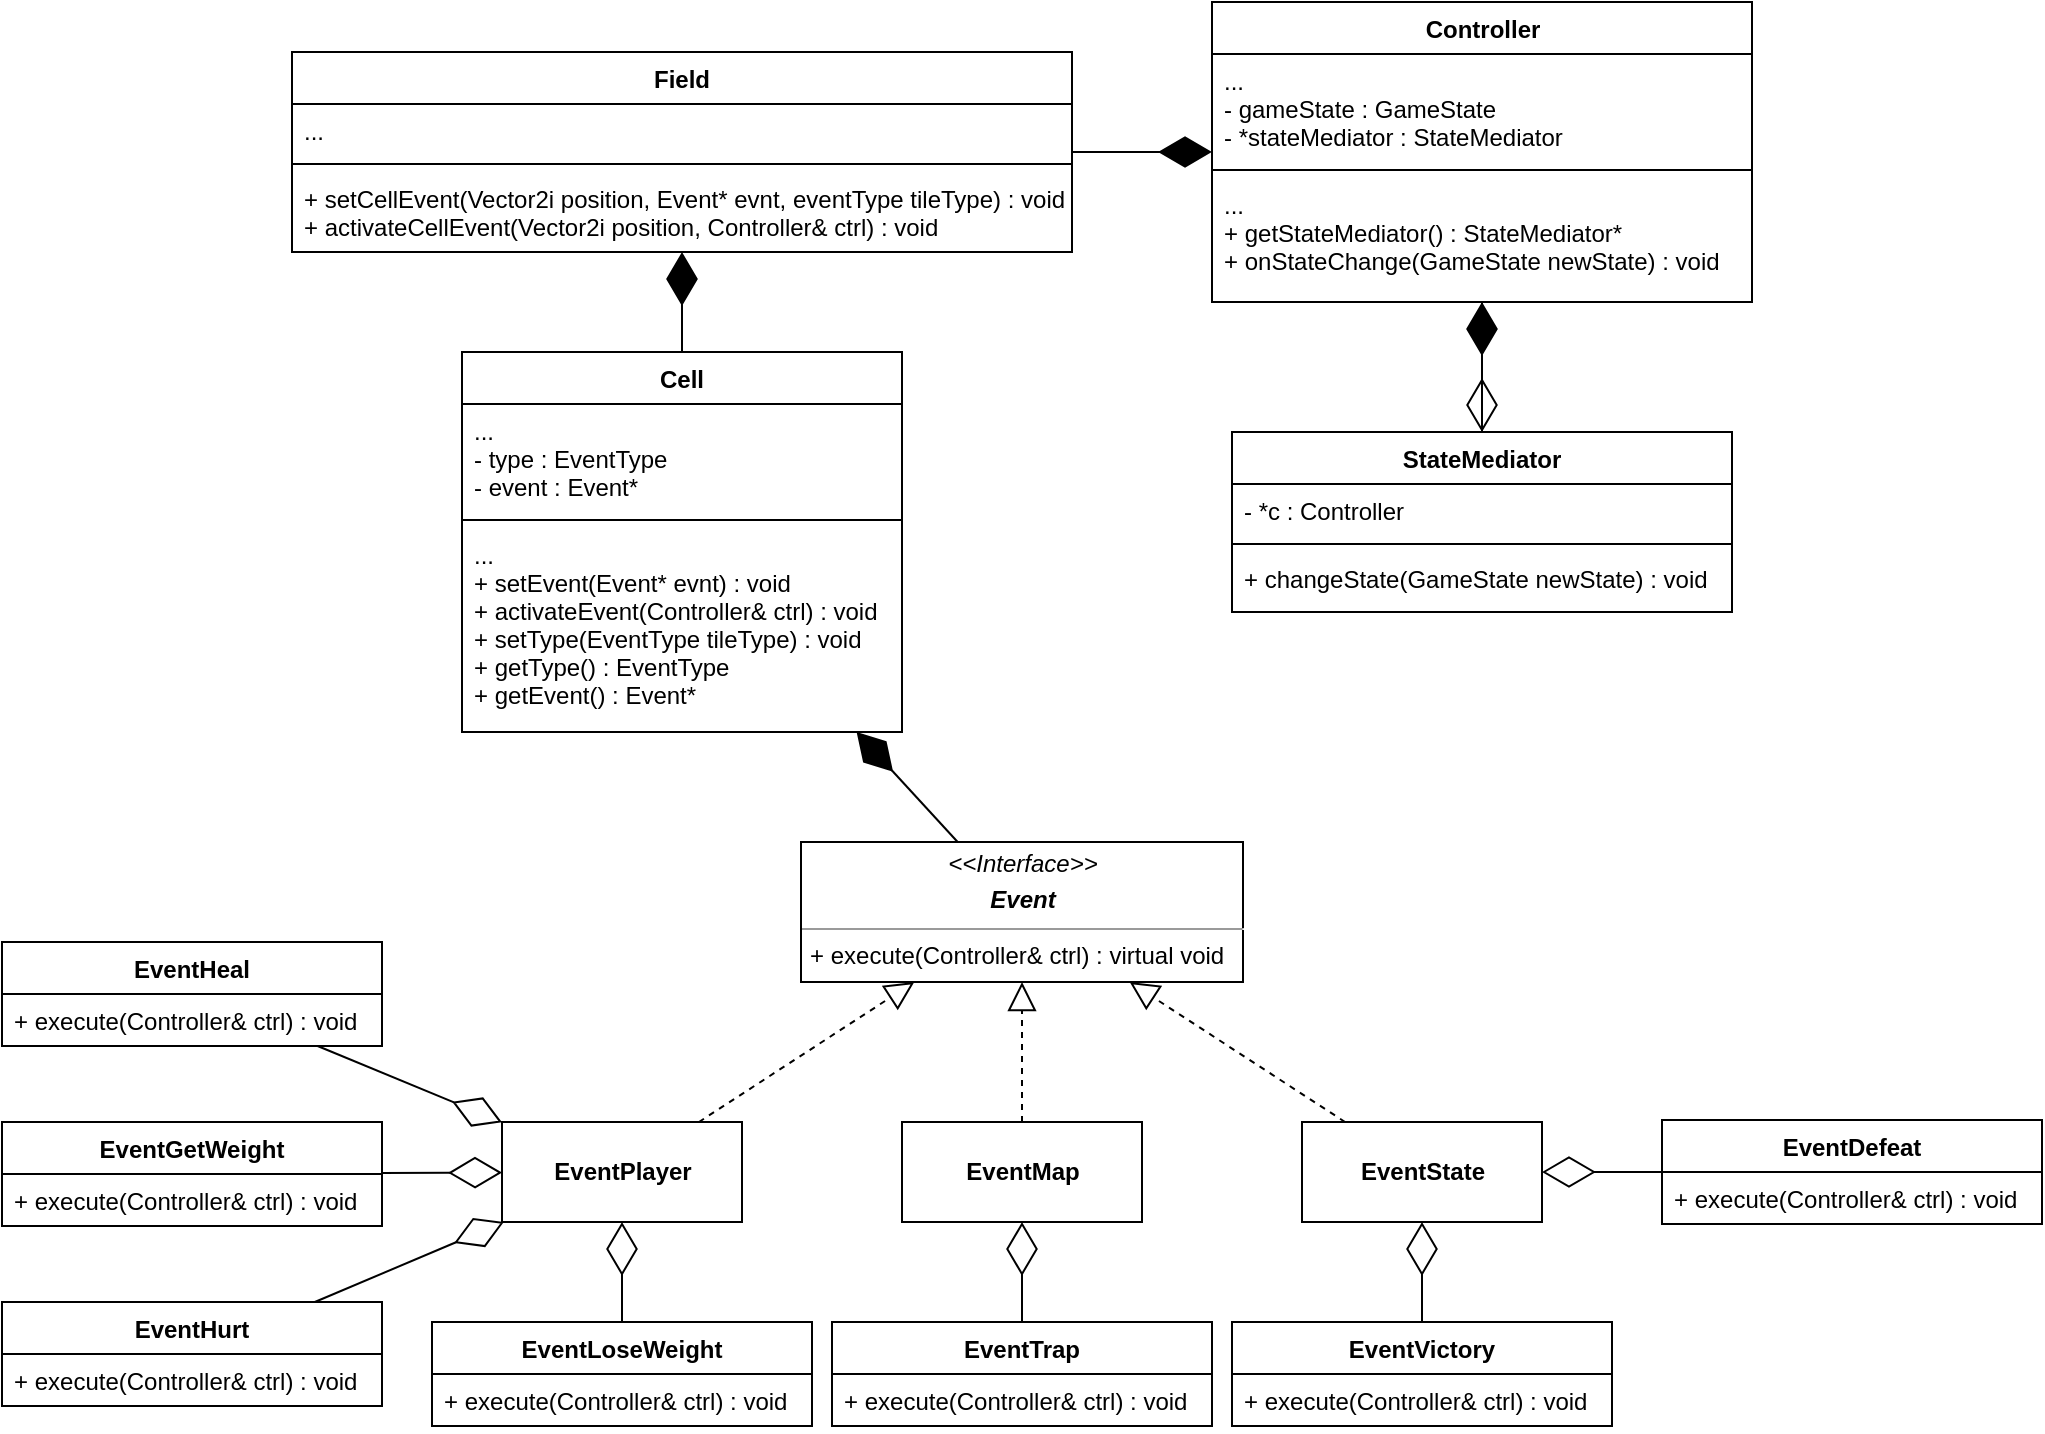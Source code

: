<mxfile version="20.2.3" type="device"><diagram id="C5RBs43oDa-KdzZeNtuy" name="Page-1"><mxGraphModel dx="2125" dy="2030" grid="1" gridSize="10" guides="1" tooltips="1" connect="1" arrows="1" fold="1" page="1" pageScale="1" pageWidth="827" pageHeight="1169" math="0" shadow="0"><root><mxCell id="WIyWlLk6GJQsqaUBKTNV-0"/><mxCell id="WIyWlLk6GJQsqaUBKTNV-1" parent="WIyWlLk6GJQsqaUBKTNV-0"/><mxCell id="kjuiN8Ky2IV3TB85oUKy-0" value="&lt;p style=&quot;margin:0px;margin-top:4px;text-align:center;&quot;&gt;&lt;i&gt;&amp;lt;&amp;lt;Interface&amp;gt;&amp;gt;&lt;/i&gt;&lt;/p&gt;&lt;p style=&quot;margin:0px;margin-top:4px;text-align:center;&quot;&gt;&lt;i style=&quot;background-color: initial;&quot;&gt;&lt;b&gt;Event&lt;/b&gt;&lt;/i&gt;&lt;/p&gt;&lt;hr size=&quot;1&quot;&gt;&lt;p style=&quot;margin:0px;margin-left:4px;&quot;&gt;+ execute(Controller&amp;amp; ctrl) : virtual void&lt;br&gt;&lt;/p&gt;" style="verticalAlign=top;align=left;overflow=fill;fontSize=12;fontFamily=Helvetica;html=1;" parent="WIyWlLk6GJQsqaUBKTNV-1" vertex="1"><mxGeometry x="289.5" y="170" width="221" height="70" as="geometry"/></mxCell><mxCell id="kjuiN8Ky2IV3TB85oUKy-5" value="&lt;b&gt;EventPlayer&lt;/b&gt;" style="html=1;" parent="WIyWlLk6GJQsqaUBKTNV-1" vertex="1"><mxGeometry x="140" y="310" width="120" height="50" as="geometry"/></mxCell><mxCell id="kjuiN8Ky2IV3TB85oUKy-6" value="&lt;b&gt;EventMap&lt;br&gt;&lt;/b&gt;" style="html=1;" parent="WIyWlLk6GJQsqaUBKTNV-1" vertex="1"><mxGeometry x="340" y="310" width="120" height="50" as="geometry"/></mxCell><mxCell id="kjuiN8Ky2IV3TB85oUKy-7" value="&lt;b&gt;EventState&lt;/b&gt;" style="html=1;" parent="WIyWlLk6GJQsqaUBKTNV-1" vertex="1"><mxGeometry x="540" y="310" width="120" height="50" as="geometry"/></mxCell><mxCell id="kjuiN8Ky2IV3TB85oUKy-8" value="" style="endArrow=block;dashed=1;endFill=0;endSize=12;html=1;rounded=0;" parent="WIyWlLk6GJQsqaUBKTNV-1" source="kjuiN8Ky2IV3TB85oUKy-5" target="kjuiN8Ky2IV3TB85oUKy-0" edge="1"><mxGeometry width="160" relative="1" as="geometry"><mxPoint x="300" y="410" as="sourcePoint"/><mxPoint x="460" y="410" as="targetPoint"/></mxGeometry></mxCell><mxCell id="kjuiN8Ky2IV3TB85oUKy-9" value="" style="endArrow=block;dashed=1;endFill=0;endSize=12;html=1;rounded=0;" parent="WIyWlLk6GJQsqaUBKTNV-1" source="kjuiN8Ky2IV3TB85oUKy-6" target="kjuiN8Ky2IV3TB85oUKy-0" edge="1"><mxGeometry width="160" relative="1" as="geometry"><mxPoint x="248.462" y="320" as="sourcePoint"/><mxPoint x="356.154" y="250" as="targetPoint"/></mxGeometry></mxCell><mxCell id="kjuiN8Ky2IV3TB85oUKy-10" value="" style="endArrow=block;dashed=1;endFill=0;endSize=12;html=1;rounded=0;" parent="WIyWlLk6GJQsqaUBKTNV-1" source="kjuiN8Ky2IV3TB85oUKy-7" target="kjuiN8Ky2IV3TB85oUKy-0" edge="1"><mxGeometry width="160" relative="1" as="geometry"><mxPoint x="258.462" y="330" as="sourcePoint"/><mxPoint x="366.154" y="260" as="targetPoint"/></mxGeometry></mxCell><mxCell id="kjuiN8Ky2IV3TB85oUKy-11" value="EventHeal" style="swimlane;fontStyle=1;align=center;verticalAlign=top;childLayout=stackLayout;horizontal=1;startSize=26;horizontalStack=0;resizeParent=1;resizeParentMax=0;resizeLast=0;collapsible=1;marginBottom=0;" parent="WIyWlLk6GJQsqaUBKTNV-1" vertex="1"><mxGeometry x="-110" y="220" width="190" height="52" as="geometry"/></mxCell><mxCell id="kjuiN8Ky2IV3TB85oUKy-12" value="+ execute(Controller&amp; ctrl) : void" style="text;strokeColor=none;fillColor=none;align=left;verticalAlign=top;spacingLeft=4;spacingRight=4;overflow=hidden;rotatable=0;points=[[0,0.5],[1,0.5]];portConstraint=eastwest;" parent="kjuiN8Ky2IV3TB85oUKy-11" vertex="1"><mxGeometry y="26" width="190" height="26" as="geometry"/></mxCell><mxCell id="kjuiN8Ky2IV3TB85oUKy-15" value="EventHurt&#10;" style="swimlane;fontStyle=1;align=center;verticalAlign=top;childLayout=stackLayout;horizontal=1;startSize=26;horizontalStack=0;resizeParent=1;resizeParentMax=0;resizeLast=0;collapsible=1;marginBottom=0;" parent="WIyWlLk6GJQsqaUBKTNV-1" vertex="1"><mxGeometry x="-110" y="400" width="190" height="52" as="geometry"/></mxCell><mxCell id="kjuiN8Ky2IV3TB85oUKy-16" value="+ execute(Controller&amp; ctrl) : void" style="text;strokeColor=none;fillColor=none;align=left;verticalAlign=top;spacingLeft=4;spacingRight=4;overflow=hidden;rotatable=0;points=[[0,0.5],[1,0.5]];portConstraint=eastwest;" parent="kjuiN8Ky2IV3TB85oUKy-15" vertex="1"><mxGeometry y="26" width="190" height="26" as="geometry"/></mxCell><mxCell id="kjuiN8Ky2IV3TB85oUKy-17" value="EventGetWeight&#10;" style="swimlane;fontStyle=1;align=center;verticalAlign=top;childLayout=stackLayout;horizontal=1;startSize=26;horizontalStack=0;resizeParent=1;resizeParentMax=0;resizeLast=0;collapsible=1;marginBottom=0;" parent="WIyWlLk6GJQsqaUBKTNV-1" vertex="1"><mxGeometry x="-110" y="310" width="190" height="52" as="geometry"/></mxCell><mxCell id="kjuiN8Ky2IV3TB85oUKy-18" value="+ execute(Controller&amp; ctrl) : void" style="text;strokeColor=none;fillColor=none;align=left;verticalAlign=top;spacingLeft=4;spacingRight=4;overflow=hidden;rotatable=0;points=[[0,0.5],[1,0.5]];portConstraint=eastwest;" parent="kjuiN8Ky2IV3TB85oUKy-17" vertex="1"><mxGeometry y="26" width="190" height="26" as="geometry"/></mxCell><mxCell id="kjuiN8Ky2IV3TB85oUKy-19" value="EventLoseWeight" style="swimlane;fontStyle=1;align=center;verticalAlign=top;childLayout=stackLayout;horizontal=1;startSize=26;horizontalStack=0;resizeParent=1;resizeParentMax=0;resizeLast=0;collapsible=1;marginBottom=0;" parent="WIyWlLk6GJQsqaUBKTNV-1" vertex="1"><mxGeometry x="105" y="410" width="190" height="52" as="geometry"/></mxCell><mxCell id="kjuiN8Ky2IV3TB85oUKy-20" value="+ execute(Controller&amp; ctrl) : void" style="text;strokeColor=none;fillColor=none;align=left;verticalAlign=top;spacingLeft=4;spacingRight=4;overflow=hidden;rotatable=0;points=[[0,0.5],[1,0.5]];portConstraint=eastwest;" parent="kjuiN8Ky2IV3TB85oUKy-19" vertex="1"><mxGeometry y="26" width="190" height="26" as="geometry"/></mxCell><mxCell id="kjuiN8Ky2IV3TB85oUKy-21" value="" style="endArrow=diamondThin;endFill=0;endSize=24;html=1;rounded=0;" parent="WIyWlLk6GJQsqaUBKTNV-1" source="kjuiN8Ky2IV3TB85oUKy-19" target="kjuiN8Ky2IV3TB85oUKy-5" edge="1"><mxGeometry width="160" relative="1" as="geometry"><mxPoint x="300" y="410" as="sourcePoint"/><mxPoint x="460" y="410" as="targetPoint"/></mxGeometry></mxCell><mxCell id="kjuiN8Ky2IV3TB85oUKy-22" value="" style="endArrow=diamondThin;endFill=0;endSize=24;html=1;rounded=0;" parent="WIyWlLk6GJQsqaUBKTNV-1" source="kjuiN8Ky2IV3TB85oUKy-15" target="kjuiN8Ky2IV3TB85oUKy-5" edge="1"><mxGeometry width="160" relative="1" as="geometry"><mxPoint x="180.028" y="500" as="sourcePoint"/><mxPoint x="205.166" y="370" as="targetPoint"/></mxGeometry></mxCell><mxCell id="kjuiN8Ky2IV3TB85oUKy-23" value="" style="endArrow=diamondThin;endFill=0;endSize=24;html=1;rounded=0;" parent="WIyWlLk6GJQsqaUBKTNV-1" source="kjuiN8Ky2IV3TB85oUKy-17" target="kjuiN8Ky2IV3TB85oUKy-5" edge="1"><mxGeometry width="160" relative="1" as="geometry"><mxPoint x="190.028" y="510" as="sourcePoint"/><mxPoint x="215.166" y="380" as="targetPoint"/></mxGeometry></mxCell><mxCell id="kjuiN8Ky2IV3TB85oUKy-24" value="" style="endArrow=diamondThin;endFill=0;endSize=24;html=1;rounded=0;" parent="WIyWlLk6GJQsqaUBKTNV-1" source="kjuiN8Ky2IV3TB85oUKy-11" target="kjuiN8Ky2IV3TB85oUKy-5" edge="1"><mxGeometry width="160" relative="1" as="geometry"><mxPoint x="200.028" y="520" as="sourcePoint"/><mxPoint x="225.166" y="390" as="targetPoint"/></mxGeometry></mxCell><mxCell id="kjuiN8Ky2IV3TB85oUKy-25" value="EventTrap" style="swimlane;fontStyle=1;align=center;verticalAlign=top;childLayout=stackLayout;horizontal=1;startSize=26;horizontalStack=0;resizeParent=1;resizeParentMax=0;resizeLast=0;collapsible=1;marginBottom=0;" parent="WIyWlLk6GJQsqaUBKTNV-1" vertex="1"><mxGeometry x="305" y="410" width="190" height="52" as="geometry"/></mxCell><mxCell id="kjuiN8Ky2IV3TB85oUKy-26" value="+ execute(Controller&amp; ctrl) : void" style="text;strokeColor=none;fillColor=none;align=left;verticalAlign=top;spacingLeft=4;spacingRight=4;overflow=hidden;rotatable=0;points=[[0,0.5],[1,0.5]];portConstraint=eastwest;" parent="kjuiN8Ky2IV3TB85oUKy-25" vertex="1"><mxGeometry y="26" width="190" height="26" as="geometry"/></mxCell><mxCell id="kjuiN8Ky2IV3TB85oUKy-27" value="" style="endArrow=diamondThin;endFill=0;endSize=24;html=1;rounded=0;" parent="WIyWlLk6GJQsqaUBKTNV-1" source="kjuiN8Ky2IV3TB85oUKy-25" target="kjuiN8Ky2IV3TB85oUKy-6" edge="1"><mxGeometry width="160" relative="1" as="geometry"><mxPoint x="94.392" y="500" as="sourcePoint"/><mxPoint x="191.354" y="370" as="targetPoint"/></mxGeometry></mxCell><mxCell id="kjuiN8Ky2IV3TB85oUKy-28" value="EventVictory" style="swimlane;fontStyle=1;align=center;verticalAlign=top;childLayout=stackLayout;horizontal=1;startSize=26;horizontalStack=0;resizeParent=1;resizeParentMax=0;resizeLast=0;collapsible=1;marginBottom=0;" parent="WIyWlLk6GJQsqaUBKTNV-1" vertex="1"><mxGeometry x="505" y="410" width="190" height="52" as="geometry"/></mxCell><mxCell id="kjuiN8Ky2IV3TB85oUKy-29" value="+ execute(Controller&amp; ctrl) : void" style="text;strokeColor=none;fillColor=none;align=left;verticalAlign=top;spacingLeft=4;spacingRight=4;overflow=hidden;rotatable=0;points=[[0,0.5],[1,0.5]];portConstraint=eastwest;" parent="kjuiN8Ky2IV3TB85oUKy-28" vertex="1"><mxGeometry y="26" width="190" height="26" as="geometry"/></mxCell><mxCell id="kjuiN8Ky2IV3TB85oUKy-30" value="" style="endArrow=diamondThin;endFill=0;endSize=24;html=1;rounded=0;" parent="WIyWlLk6GJQsqaUBKTNV-1" source="kjuiN8Ky2IV3TB85oUKy-28" target="kjuiN8Ky2IV3TB85oUKy-7" edge="1"><mxGeometry width="160" relative="1" as="geometry"><mxPoint x="410" y="420" as="sourcePoint"/><mxPoint x="410" y="370" as="targetPoint"/></mxGeometry></mxCell><mxCell id="kjuiN8Ky2IV3TB85oUKy-31" value="EventDefeat" style="swimlane;fontStyle=1;align=center;verticalAlign=top;childLayout=stackLayout;horizontal=1;startSize=26;horizontalStack=0;resizeParent=1;resizeParentMax=0;resizeLast=0;collapsible=1;marginBottom=0;" parent="WIyWlLk6GJQsqaUBKTNV-1" vertex="1"><mxGeometry x="720" y="309" width="190" height="52" as="geometry"/></mxCell><mxCell id="kjuiN8Ky2IV3TB85oUKy-32" value="+ execute(Controller&amp; ctrl) : void" style="text;strokeColor=none;fillColor=none;align=left;verticalAlign=top;spacingLeft=4;spacingRight=4;overflow=hidden;rotatable=0;points=[[0,0.5],[1,0.5]];portConstraint=eastwest;" parent="kjuiN8Ky2IV3TB85oUKy-31" vertex="1"><mxGeometry y="26" width="190" height="26" as="geometry"/></mxCell><mxCell id="kjuiN8Ky2IV3TB85oUKy-33" value="" style="endArrow=diamondThin;endFill=0;endSize=24;html=1;rounded=0;" parent="WIyWlLk6GJQsqaUBKTNV-1" source="kjuiN8Ky2IV3TB85oUKy-31" target="kjuiN8Ky2IV3TB85oUKy-7" edge="1"><mxGeometry width="160" relative="1" as="geometry"><mxPoint x="610" y="420" as="sourcePoint"/><mxPoint x="610" y="370" as="targetPoint"/></mxGeometry></mxCell><mxCell id="kjuiN8Ky2IV3TB85oUKy-34" value="Field" style="swimlane;fontStyle=1;align=center;verticalAlign=top;childLayout=stackLayout;horizontal=1;startSize=26;horizontalStack=0;resizeParent=1;resizeParentMax=0;resizeLast=0;collapsible=1;marginBottom=0;" parent="WIyWlLk6GJQsqaUBKTNV-1" vertex="1"><mxGeometry x="35" y="-225" width="390" height="100" as="geometry"/></mxCell><mxCell id="kjuiN8Ky2IV3TB85oUKy-35" value="..." style="text;strokeColor=none;fillColor=none;align=left;verticalAlign=top;spacingLeft=4;spacingRight=4;overflow=hidden;rotatable=0;points=[[0,0.5],[1,0.5]];portConstraint=eastwest;" parent="kjuiN8Ky2IV3TB85oUKy-34" vertex="1"><mxGeometry y="26" width="390" height="26" as="geometry"/></mxCell><mxCell id="kjuiN8Ky2IV3TB85oUKy-36" value="" style="line;strokeWidth=1;fillColor=none;align=left;verticalAlign=middle;spacingTop=-1;spacingLeft=3;spacingRight=3;rotatable=0;labelPosition=right;points=[];portConstraint=eastwest;" parent="kjuiN8Ky2IV3TB85oUKy-34" vertex="1"><mxGeometry y="52" width="390" height="8" as="geometry"/></mxCell><mxCell id="kjuiN8Ky2IV3TB85oUKy-37" value="+ setCellEvent(Vector2i position, Event* evnt, eventType tileType) : void&lt;br&gt;+ activateCellEvent(Vector2i position, Controller&amp;amp; ctrl) : void" style="text;strokeColor=none;fillColor=none;align=left;verticalAlign=top;spacingLeft=4;spacingRight=4;overflow=hidden;rotatable=0;points=[[0,0.5],[1,0.5]];portConstraint=eastwest;html=1;" parent="kjuiN8Ky2IV3TB85oUKy-34" vertex="1"><mxGeometry y="60" width="390" height="40" as="geometry"/></mxCell><mxCell id="kjuiN8Ky2IV3TB85oUKy-38" value="Controller" style="swimlane;fontStyle=1;align=center;verticalAlign=top;childLayout=stackLayout;horizontal=1;startSize=26;horizontalStack=0;resizeParent=1;resizeParentMax=0;resizeLast=0;collapsible=1;marginBottom=0;html=1;" parent="WIyWlLk6GJQsqaUBKTNV-1" vertex="1"><mxGeometry x="495" y="-250" width="270" height="150" as="geometry"/></mxCell><mxCell id="kjuiN8Ky2IV3TB85oUKy-39" value="...&#10;- gameState : GameState&#10;- *stateMediator : StateMediator" style="text;strokeColor=none;fillColor=none;align=left;verticalAlign=top;spacingLeft=4;spacingRight=4;overflow=hidden;rotatable=0;points=[[0,0.5],[1,0.5]];portConstraint=eastwest;" parent="kjuiN8Ky2IV3TB85oUKy-38" vertex="1"><mxGeometry y="26" width="270" height="54" as="geometry"/></mxCell><mxCell id="kjuiN8Ky2IV3TB85oUKy-40" value="" style="line;strokeWidth=1;fillColor=none;align=left;verticalAlign=middle;spacingTop=-1;spacingLeft=3;spacingRight=3;rotatable=0;labelPosition=right;points=[];portConstraint=eastwest;html=1;" parent="kjuiN8Ky2IV3TB85oUKy-38" vertex="1"><mxGeometry y="80" width="270" height="8" as="geometry"/></mxCell><mxCell id="kjuiN8Ky2IV3TB85oUKy-41" value="...&#10;+ getStateMediator() : StateMediator* &#10;+ onStateChange(GameState newState) : void" style="text;strokeColor=none;fillColor=none;align=left;verticalAlign=top;spacingLeft=4;spacingRight=4;overflow=hidden;rotatable=0;points=[[0,0.5],[1,0.5]];portConstraint=eastwest;" parent="kjuiN8Ky2IV3TB85oUKy-38" vertex="1"><mxGeometry y="88" width="270" height="62" as="geometry"/></mxCell><mxCell id="kjuiN8Ky2IV3TB85oUKy-42" value="StateMediator" style="swimlane;fontStyle=1;align=center;verticalAlign=top;childLayout=stackLayout;horizontal=1;startSize=26;horizontalStack=0;resizeParent=1;resizeParentMax=0;resizeLast=0;collapsible=1;marginBottom=0;html=0;" parent="WIyWlLk6GJQsqaUBKTNV-1" vertex="1"><mxGeometry x="505" y="-35" width="250" height="90" as="geometry"/></mxCell><mxCell id="kjuiN8Ky2IV3TB85oUKy-43" value="- *c : Controller" style="text;strokeColor=none;fillColor=none;align=left;verticalAlign=top;spacingLeft=4;spacingRight=4;overflow=hidden;rotatable=0;points=[[0,0.5],[1,0.5]];portConstraint=eastwest;html=0;" parent="kjuiN8Ky2IV3TB85oUKy-42" vertex="1"><mxGeometry y="26" width="250" height="26" as="geometry"/></mxCell><mxCell id="kjuiN8Ky2IV3TB85oUKy-44" value="" style="line;strokeWidth=1;fillColor=none;align=left;verticalAlign=middle;spacingTop=-1;spacingLeft=3;spacingRight=3;rotatable=0;labelPosition=right;points=[];portConstraint=eastwest;html=0;" parent="kjuiN8Ky2IV3TB85oUKy-42" vertex="1"><mxGeometry y="52" width="250" height="8" as="geometry"/></mxCell><mxCell id="kjuiN8Ky2IV3TB85oUKy-45" value="+ changeState(GameState newState) : void" style="text;strokeColor=none;fillColor=none;align=left;verticalAlign=top;spacingLeft=4;spacingRight=4;overflow=hidden;rotatable=0;points=[[0,0.5],[1,0.5]];portConstraint=eastwest;html=0;" parent="kjuiN8Ky2IV3TB85oUKy-42" vertex="1"><mxGeometry y="60" width="250" height="30" as="geometry"/></mxCell><mxCell id="kjuiN8Ky2IV3TB85oUKy-46" value="" style="endArrow=diamondThin;endFill=0;endSize=24;html=1;rounded=0;" parent="WIyWlLk6GJQsqaUBKTNV-1" source="kjuiN8Ky2IV3TB85oUKy-38" target="kjuiN8Ky2IV3TB85oUKy-42" edge="1"><mxGeometry width="160" relative="1" as="geometry"><mxPoint x="785" y="-425" as="sourcePoint"/><mxPoint x="945" y="-425" as="targetPoint"/></mxGeometry></mxCell><mxCell id="kjuiN8Ky2IV3TB85oUKy-47" value="" style="endArrow=diamondThin;endFill=1;endSize=24;html=1;rounded=0;" parent="WIyWlLk6GJQsqaUBKTNV-1" source="kjuiN8Ky2IV3TB85oUKy-42" target="kjuiN8Ky2IV3TB85oUKy-38" edge="1"><mxGeometry width="160" relative="1" as="geometry"><mxPoint x="785" y="-425" as="sourcePoint"/><mxPoint x="945" y="-425" as="targetPoint"/></mxGeometry></mxCell><mxCell id="kjuiN8Ky2IV3TB85oUKy-48" value="Cell" style="swimlane;fontStyle=1;align=center;verticalAlign=top;childLayout=stackLayout;horizontal=1;startSize=26;horizontalStack=0;resizeParent=1;resizeParentMax=0;resizeLast=0;collapsible=1;marginBottom=0;html=0;" parent="WIyWlLk6GJQsqaUBKTNV-1" vertex="1"><mxGeometry x="120" y="-75" width="220" height="190" as="geometry"/></mxCell><mxCell id="kjuiN8Ky2IV3TB85oUKy-49" value="...&#10;- type : EventType&#10;- event : Event*" style="text;strokeColor=none;fillColor=none;align=left;verticalAlign=top;spacingLeft=4;spacingRight=4;overflow=hidden;rotatable=0;points=[[0,0.5],[1,0.5]];portConstraint=eastwest;html=0;" parent="kjuiN8Ky2IV3TB85oUKy-48" vertex="1"><mxGeometry y="26" width="220" height="54" as="geometry"/></mxCell><mxCell id="kjuiN8Ky2IV3TB85oUKy-50" value="" style="line;strokeWidth=1;fillColor=none;align=left;verticalAlign=middle;spacingTop=-1;spacingLeft=3;spacingRight=3;rotatable=0;labelPosition=right;points=[];portConstraint=eastwest;html=0;" parent="kjuiN8Ky2IV3TB85oUKy-48" vertex="1"><mxGeometry y="80" width="220" height="8" as="geometry"/></mxCell><mxCell id="kjuiN8Ky2IV3TB85oUKy-51" value="...&#10;+ setEvent(Event* evnt) : void&#10;+ activateEvent(Controller&amp; ctrl) : void&#10;+ setType(EventType tileType) : void&#10;+ getType() : EventType&#10;+ getEvent() : Event*" style="text;strokeColor=none;fillColor=none;align=left;verticalAlign=top;spacingLeft=4;spacingRight=4;overflow=hidden;rotatable=0;points=[[0,0.5],[1,0.5]];portConstraint=eastwest;html=0;" parent="kjuiN8Ky2IV3TB85oUKy-48" vertex="1"><mxGeometry y="88" width="220" height="102" as="geometry"/></mxCell><mxCell id="kjuiN8Ky2IV3TB85oUKy-52" value="" style="endArrow=diamondThin;endFill=1;endSize=24;html=1;rounded=0;" parent="WIyWlLk6GJQsqaUBKTNV-1" source="kjuiN8Ky2IV3TB85oUKy-48" target="kjuiN8Ky2IV3TB85oUKy-34" edge="1"><mxGeometry width="160" relative="1" as="geometry"><mxPoint x="475" y="-325" as="sourcePoint"/><mxPoint x="635" y="-325" as="targetPoint"/></mxGeometry></mxCell><mxCell id="kjuiN8Ky2IV3TB85oUKy-53" value="" style="endArrow=diamondThin;endFill=1;endSize=24;html=1;rounded=0;" parent="WIyWlLk6GJQsqaUBKTNV-1" source="kjuiN8Ky2IV3TB85oUKy-34" target="kjuiN8Ky2IV3TB85oUKy-38" edge="1"><mxGeometry width="160" relative="1" as="geometry"><mxPoint x="475" y="-325" as="sourcePoint"/><mxPoint x="925" y="-555" as="targetPoint"/></mxGeometry></mxCell><mxCell id="6NsLJp9kiXIqWsjOTI3Y-0" value="" style="endArrow=diamondThin;endFill=1;endSize=24;html=1;rounded=0;" edge="1" parent="WIyWlLk6GJQsqaUBKTNV-1" source="kjuiN8Ky2IV3TB85oUKy-0" target="kjuiN8Ky2IV3TB85oUKy-48"><mxGeometry width="160" relative="1" as="geometry"><mxPoint x="350" y="100" as="sourcePoint"/><mxPoint x="510" y="100" as="targetPoint"/></mxGeometry></mxCell></root></mxGraphModel></diagram></mxfile>